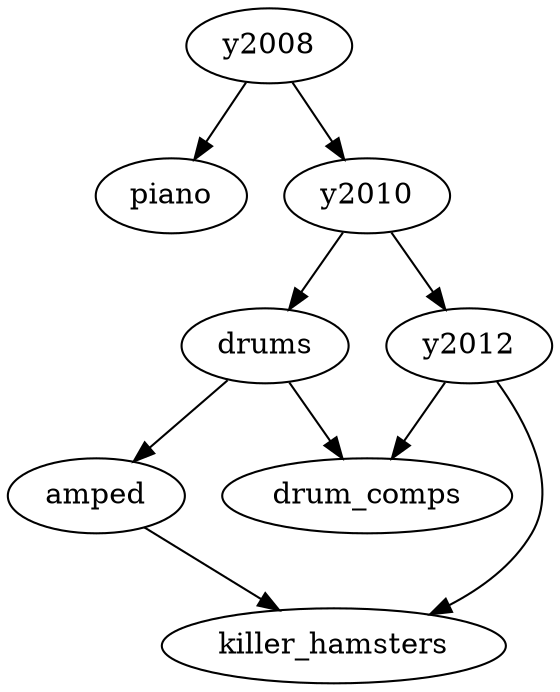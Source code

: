 digraph {

    y2008;
    y2008 -> piano;

    y2008 -> y2010;
    y2010 -> drums;
    drums -> amped;

    y2010 -> y2012;
    y2012 -> killer_hamsters;
    amped -> killer_hamsters;
    y2012 -> drum_comps;
    drums -> drum_comps;

}